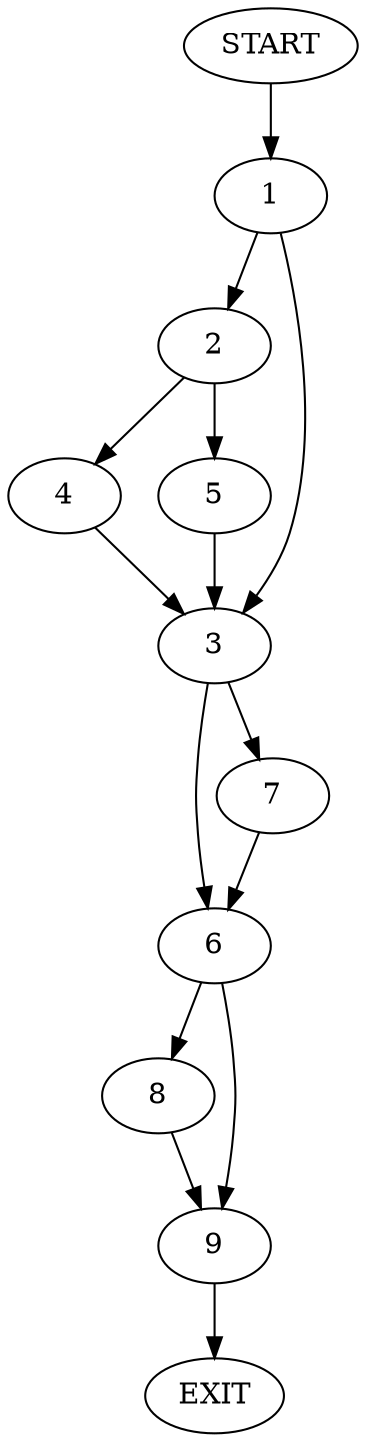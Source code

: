 digraph {
0 [label="START"]
10 [label="EXIT"]
0 -> 1
1 -> 2
1 -> 3
2 -> 4
2 -> 5
3 -> 6
3 -> 7
4 -> 3
5 -> 3
7 -> 6
6 -> 8
6 -> 9
9 -> 10
8 -> 9
}
